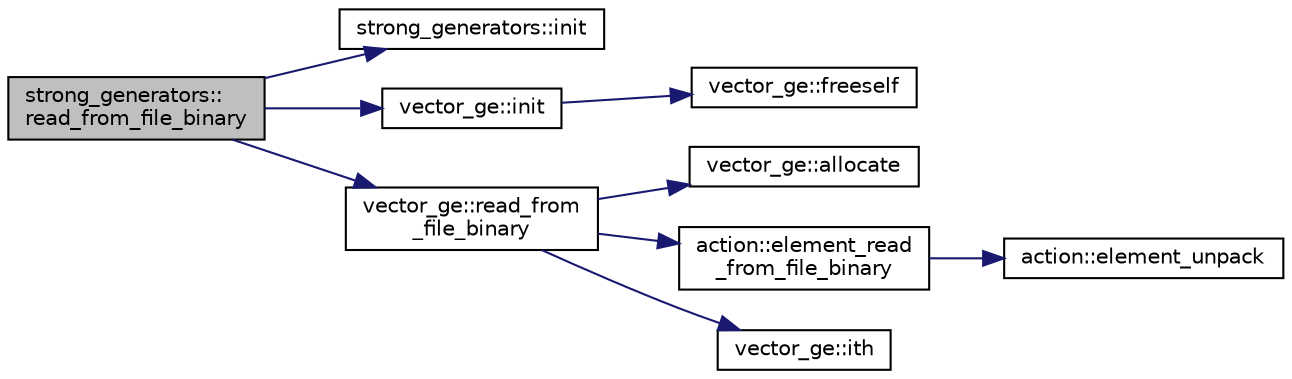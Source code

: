 digraph "strong_generators::read_from_file_binary"
{
  edge [fontname="Helvetica",fontsize="10",labelfontname="Helvetica",labelfontsize="10"];
  node [fontname="Helvetica",fontsize="10",shape=record];
  rankdir="LR";
  Node4700 [label="strong_generators::\lread_from_file_binary",height=0.2,width=0.4,color="black", fillcolor="grey75", style="filled", fontcolor="black"];
  Node4700 -> Node4701 [color="midnightblue",fontsize="10",style="solid",fontname="Helvetica"];
  Node4701 [label="strong_generators::init",height=0.2,width=0.4,color="black", fillcolor="white", style="filled",URL="$dc/d09/classstrong__generators.html#ab7d37035d3b2ea516c4e989715f91ad5"];
  Node4700 -> Node4702 [color="midnightblue",fontsize="10",style="solid",fontname="Helvetica"];
  Node4702 [label="vector_ge::init",height=0.2,width=0.4,color="black", fillcolor="white", style="filled",URL="$d4/d6e/classvector__ge.html#afe1d6befd1f1501e6be34afbaa9d30a8"];
  Node4702 -> Node4703 [color="midnightblue",fontsize="10",style="solid",fontname="Helvetica"];
  Node4703 [label="vector_ge::freeself",height=0.2,width=0.4,color="black", fillcolor="white", style="filled",URL="$d4/d6e/classvector__ge.html#aa002e4b715cc73a9b8b367d29700b452"];
  Node4700 -> Node4704 [color="midnightblue",fontsize="10",style="solid",fontname="Helvetica"];
  Node4704 [label="vector_ge::read_from\l_file_binary",height=0.2,width=0.4,color="black", fillcolor="white", style="filled",URL="$d4/d6e/classvector__ge.html#a949c1af00a0b724a52e1806fdb6b55e1"];
  Node4704 -> Node4705 [color="midnightblue",fontsize="10",style="solid",fontname="Helvetica"];
  Node4705 [label="vector_ge::allocate",height=0.2,width=0.4,color="black", fillcolor="white", style="filled",URL="$d4/d6e/classvector__ge.html#a35b062a9201b30f0a87bf87702d243ae"];
  Node4704 -> Node4706 [color="midnightblue",fontsize="10",style="solid",fontname="Helvetica"];
  Node4706 [label="action::element_read\l_from_file_binary",height=0.2,width=0.4,color="black", fillcolor="white", style="filled",URL="$d2/d86/classaction.html#abf2f35c0490a94c599c9472fb2c256eb"];
  Node4706 -> Node4707 [color="midnightblue",fontsize="10",style="solid",fontname="Helvetica"];
  Node4707 [label="action::element_unpack",height=0.2,width=0.4,color="black", fillcolor="white", style="filled",URL="$d2/d86/classaction.html#a02107279a3bdcf054008bd180dfaef10"];
  Node4704 -> Node4708 [color="midnightblue",fontsize="10",style="solid",fontname="Helvetica"];
  Node4708 [label="vector_ge::ith",height=0.2,width=0.4,color="black", fillcolor="white", style="filled",URL="$d4/d6e/classvector__ge.html#a1ff002e8b746a9beb119d57dcd4a15ff"];
}
